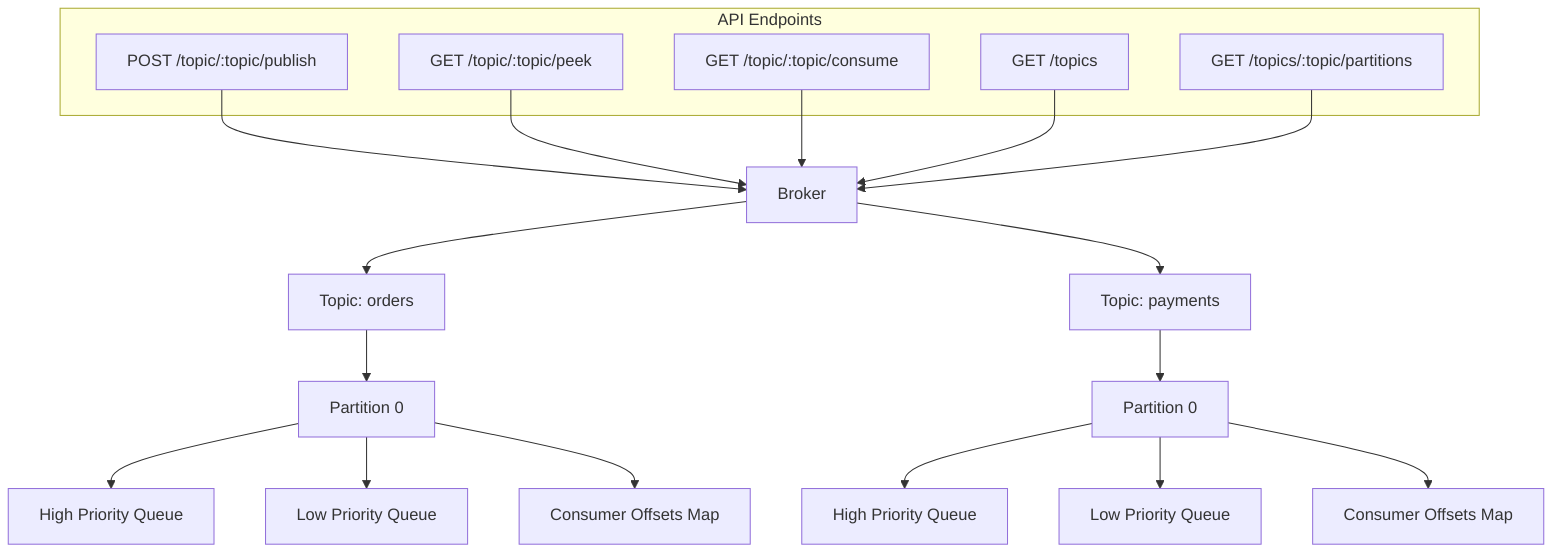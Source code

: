 graph TD
  A[Broker]

  A --> B1[Topic: orders]
  A --> B2[Topic: payments]

  B1 --> C1[Partition 0]
  B2 --> C2[Partition 0]

  C1 --> D1[High Priority Queue]
  C1 --> D2[Low Priority Queue]
  C1 --> E1[Consumer Offsets Map]

  C2 --> D3[High Priority Queue]
  C2 --> D4[Low Priority Queue]
  C2 --> E2[Consumer Offsets Map]

  subgraph API Endpoints
    F1[POST /topic/:topic/publish]
    F2[GET /topic/:topic/peek]
    F3[GET /topic/:topic/consume]
    F4[GET /topics]
    F5[GET /topics/:topic/partitions]
  end

  F1 --> A
  F2 --> A
  F3 --> A
  F4 --> A
  F5 --> A